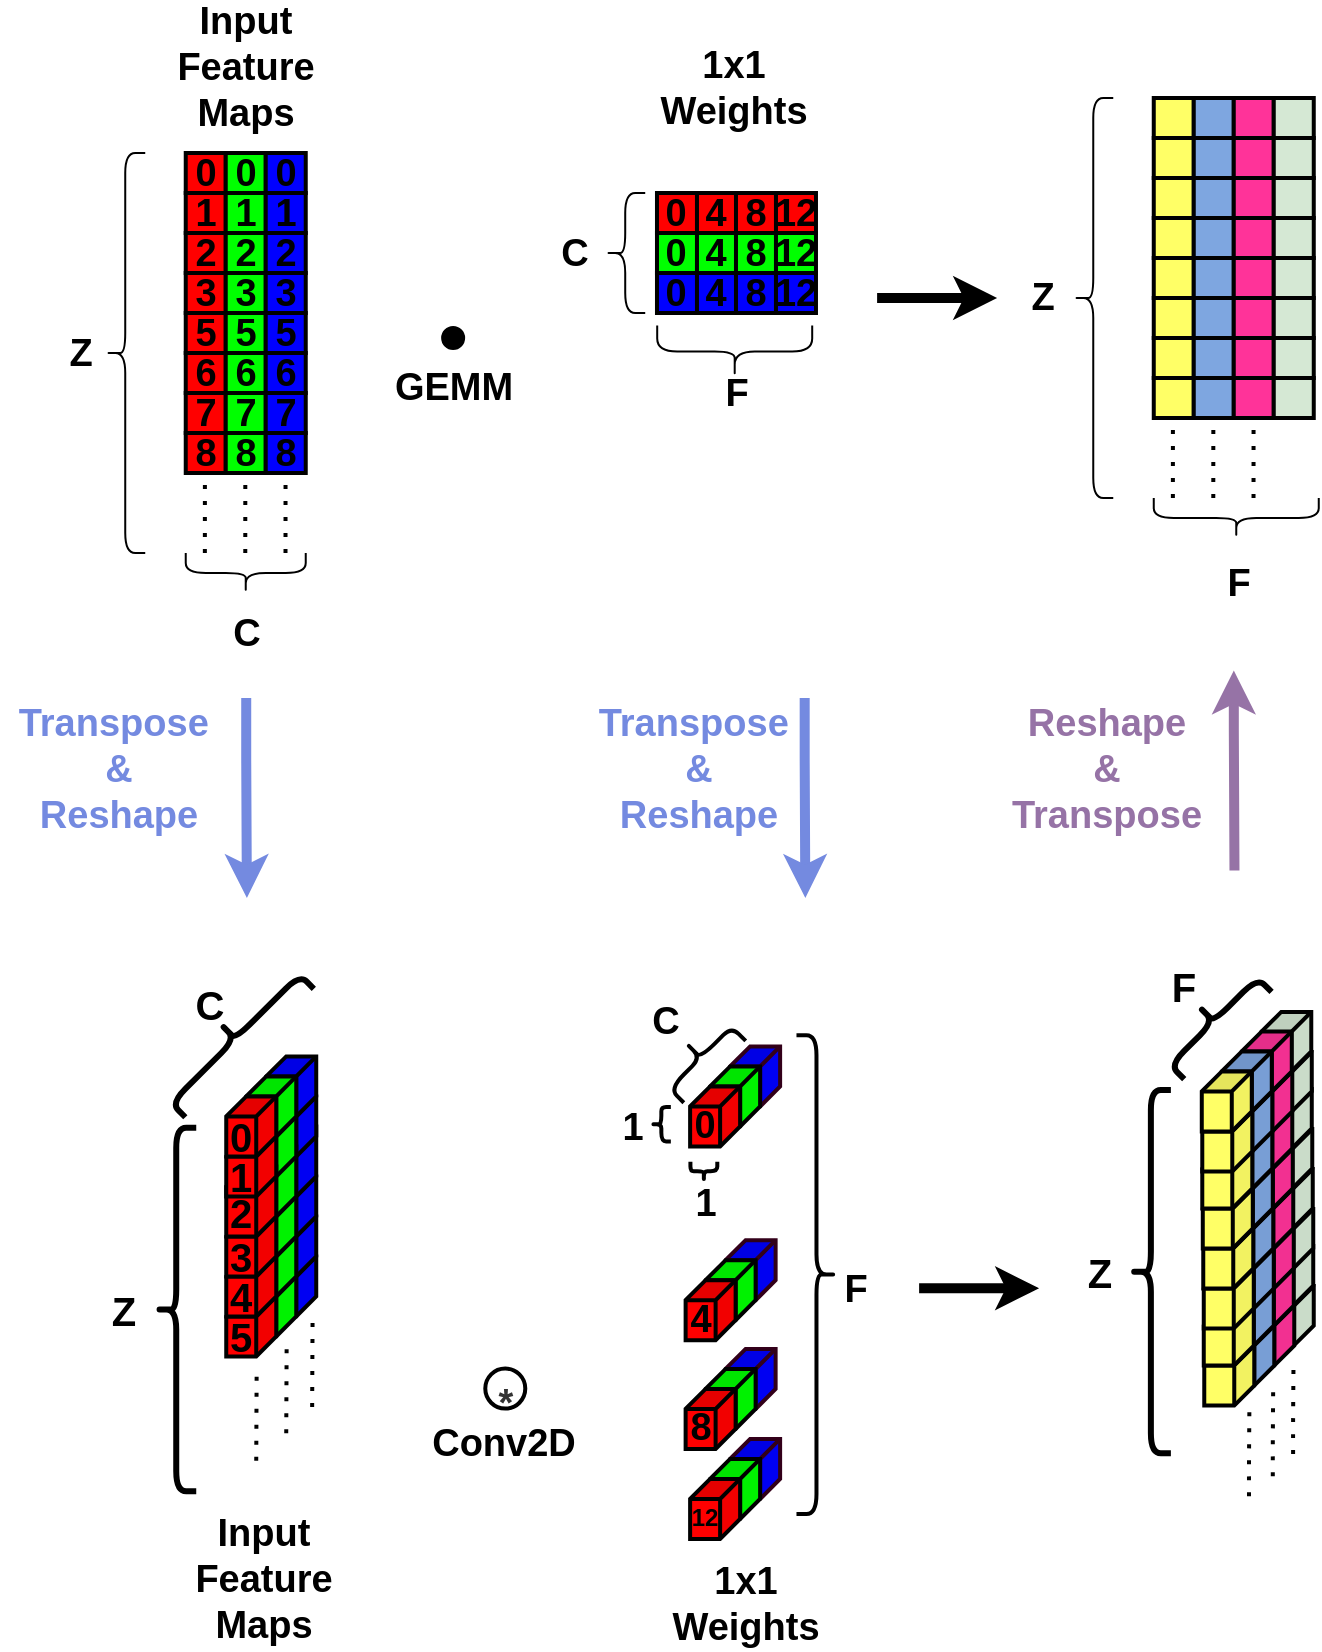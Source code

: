 <mxfile>
    <diagram id="VPepOx6_V2QdFUAZlpiM" name="Page-1">
        <mxGraphModel dx="-630" dy="296" grid="1" gridSize="10" guides="1" tooltips="1" connect="1" arrows="1" fold="1" page="1" pageScale="1" pageWidth="1100" pageHeight="850" math="0" shadow="0">
            <root>
                <mxCell id="0"/>
                <mxCell id="1" parent="0"/>
                <mxCell id="4MRAGSxwXnK8n_5N7Id2-97" value="0" style="rounded=0;whiteSpace=wrap;html=1;fontSize=19;fontColor=#000000;strokeColor=#000000;strokeWidth=2;fillColor=#FF0000;gradientColor=none;fontStyle=1" parent="1" vertex="1">
                    <mxGeometry x="1382.87" y="89.5" width="20" height="20" as="geometry"/>
                </mxCell>
                <mxCell id="4MRAGSxwXnK8n_5N7Id2-107" value="1" style="rounded=0;whiteSpace=wrap;html=1;fontSize=19;fontColor=#000000;strokeColor=#000000;strokeWidth=2;fillColor=#FF0000;gradientColor=none;fontStyle=1" parent="1" vertex="1">
                    <mxGeometry x="1382.87" y="109.5" width="20" height="20" as="geometry"/>
                </mxCell>
                <mxCell id="4MRAGSxwXnK8n_5N7Id2-109" value="2" style="rounded=0;whiteSpace=wrap;html=1;fontSize=19;fontColor=#000000;strokeColor=#000000;strokeWidth=2;fillColor=#FF0000;gradientColor=none;fontStyle=1" parent="1" vertex="1">
                    <mxGeometry x="1382.87" y="129.5" width="20" height="20" as="geometry"/>
                </mxCell>
                <mxCell id="4MRAGSxwXnK8n_5N7Id2-110" value="3" style="rounded=0;whiteSpace=wrap;html=1;fontSize=19;fontColor=#000000;strokeColor=#000000;strokeWidth=2;fillColor=#FF0000;gradientColor=none;fontStyle=1" parent="1" vertex="1">
                    <mxGeometry x="1382.87" y="149.5" width="20" height="20" as="geometry"/>
                </mxCell>
                <mxCell id="4MRAGSxwXnK8n_5N7Id2-113" value="0" style="rounded=0;whiteSpace=wrap;html=1;fontSize=19;fontColor=#000000;strokeColor=#000000;strokeWidth=2;fillColor=#00FF00;gradientColor=none;fontStyle=1" parent="1" vertex="1">
                    <mxGeometry x="1402.87" y="89.5" width="20" height="20" as="geometry"/>
                </mxCell>
                <mxCell id="4MRAGSxwXnK8n_5N7Id2-123" value="1" style="rounded=0;whiteSpace=wrap;html=1;fontSize=19;fontColor=#000000;strokeColor=#000000;strokeWidth=2;fillColor=#00FF00;gradientColor=none;fontStyle=1" parent="1" vertex="1">
                    <mxGeometry x="1402.87" y="109.5" width="20" height="20" as="geometry"/>
                </mxCell>
                <mxCell id="4MRAGSxwXnK8n_5N7Id2-125" value="2" style="rounded=0;whiteSpace=wrap;html=1;fontSize=19;fontColor=#000000;strokeColor=#000000;strokeWidth=2;fillColor=#00FF00;gradientColor=none;fontStyle=1" parent="1" vertex="1">
                    <mxGeometry x="1402.87" y="129.5" width="20" height="20" as="geometry"/>
                </mxCell>
                <mxCell id="4MRAGSxwXnK8n_5N7Id2-126" value="3" style="rounded=0;whiteSpace=wrap;html=1;fontSize=19;fontColor=#000000;strokeColor=#000000;strokeWidth=2;fillColor=#00FF00;gradientColor=none;fontStyle=1" parent="1" vertex="1">
                    <mxGeometry x="1402.87" y="149.5" width="20" height="20" as="geometry"/>
                </mxCell>
                <mxCell id="4MRAGSxwXnK8n_5N7Id2-129" value="0" style="rounded=0;whiteSpace=wrap;html=1;fontSize=19;fontColor=#000000;strokeColor=#000000;strokeWidth=2;fillColor=#0000FF;gradientColor=none;fontStyle=1" parent="1" vertex="1">
                    <mxGeometry x="1422.87" y="89.5" width="20" height="20" as="geometry"/>
                </mxCell>
                <mxCell id="4MRAGSxwXnK8n_5N7Id2-139" value="1" style="rounded=0;whiteSpace=wrap;html=1;fontSize=19;fontColor=#000000;strokeColor=#000000;strokeWidth=2;fillColor=#0000FF;gradientColor=none;fontStyle=1" parent="1" vertex="1">
                    <mxGeometry x="1422.87" y="109.5" width="20" height="20" as="geometry"/>
                </mxCell>
                <mxCell id="4MRAGSxwXnK8n_5N7Id2-141" value="2" style="rounded=0;whiteSpace=wrap;html=1;fontSize=19;fontColor=#000000;strokeColor=#000000;strokeWidth=2;fillColor=#0000FF;gradientColor=none;fontStyle=1" parent="1" vertex="1">
                    <mxGeometry x="1422.87" y="129.5" width="20" height="20" as="geometry"/>
                </mxCell>
                <mxCell id="4MRAGSxwXnK8n_5N7Id2-142" value="3" style="rounded=0;whiteSpace=wrap;html=1;fontSize=19;fontColor=#000000;strokeColor=#000000;strokeWidth=2;fillColor=#0000FF;gradientColor=none;fontStyle=1" parent="1" vertex="1">
                    <mxGeometry x="1422.87" y="149.5" width="20" height="20" as="geometry"/>
                </mxCell>
                <mxCell id="4MRAGSxwXnK8n_5N7Id2-145" value="5" style="rounded=0;whiteSpace=wrap;html=1;fontSize=19;fontColor=#000000;strokeColor=#000000;strokeWidth=2;fillColor=#FF0000;gradientColor=none;fontStyle=1" parent="1" vertex="1">
                    <mxGeometry x="1382.87" y="169.5" width="20" height="20" as="geometry"/>
                </mxCell>
                <mxCell id="4MRAGSxwXnK8n_5N7Id2-150" value="6" style="rounded=0;whiteSpace=wrap;html=1;fontSize=19;fontColor=#000000;strokeColor=#000000;strokeWidth=2;fillColor=#FF0000;gradientColor=none;fontStyle=1" parent="1" vertex="1">
                    <mxGeometry x="1382.87" y="189.5" width="20" height="20" as="geometry"/>
                </mxCell>
                <mxCell id="4MRAGSxwXnK8n_5N7Id2-151" value="7" style="rounded=0;whiteSpace=wrap;html=1;fontSize=19;fontColor=#000000;strokeColor=#000000;strokeWidth=2;fillColor=#FF0000;gradientColor=none;fontStyle=1" parent="1" vertex="1">
                    <mxGeometry x="1382.87" y="209.5" width="20" height="20" as="geometry"/>
                </mxCell>
                <mxCell id="4MRAGSxwXnK8n_5N7Id2-152" value="8" style="rounded=0;whiteSpace=wrap;html=1;fontSize=19;fontColor=#000000;strokeColor=#000000;strokeWidth=2;fillColor=#FF0000;gradientColor=none;fontStyle=1" parent="1" vertex="1">
                    <mxGeometry x="1382.87" y="229.5" width="20" height="20" as="geometry"/>
                </mxCell>
                <mxCell id="4MRAGSxwXnK8n_5N7Id2-161" value="5" style="rounded=0;whiteSpace=wrap;html=1;fontSize=19;fontColor=#000000;strokeColor=#000000;strokeWidth=2;fillColor=#00FF00;gradientColor=none;fontStyle=1" parent="1" vertex="1">
                    <mxGeometry x="1402.87" y="169.5" width="20" height="20" as="geometry"/>
                </mxCell>
                <mxCell id="4MRAGSxwXnK8n_5N7Id2-166" value="6" style="rounded=0;whiteSpace=wrap;html=1;fontSize=19;fontColor=#000000;strokeColor=#000000;strokeWidth=2;fillColor=#00FF00;gradientColor=none;fontStyle=1" parent="1" vertex="1">
                    <mxGeometry x="1402.87" y="189.5" width="20" height="20" as="geometry"/>
                </mxCell>
                <mxCell id="4MRAGSxwXnK8n_5N7Id2-167" value="7" style="rounded=0;whiteSpace=wrap;html=1;fontSize=19;fontColor=#000000;strokeColor=#000000;strokeWidth=2;fillColor=#00FF00;gradientColor=none;fontStyle=1" parent="1" vertex="1">
                    <mxGeometry x="1402.87" y="209.5" width="20" height="20" as="geometry"/>
                </mxCell>
                <mxCell id="4MRAGSxwXnK8n_5N7Id2-168" value="8" style="rounded=0;whiteSpace=wrap;html=1;fontSize=19;fontColor=#000000;strokeColor=#000000;strokeWidth=2;fillColor=#00FF00;gradientColor=none;fontStyle=1" parent="1" vertex="1">
                    <mxGeometry x="1402.87" y="229.5" width="20" height="20" as="geometry"/>
                </mxCell>
                <mxCell id="4MRAGSxwXnK8n_5N7Id2-177" value="5" style="rounded=0;whiteSpace=wrap;html=1;fontSize=19;fontColor=#000000;strokeColor=#000000;strokeWidth=2;fillColor=#0000FF;gradientColor=none;fontStyle=1" parent="1" vertex="1">
                    <mxGeometry x="1422.87" y="169.5" width="20" height="20" as="geometry"/>
                </mxCell>
                <mxCell id="4MRAGSxwXnK8n_5N7Id2-182" value="6" style="rounded=0;whiteSpace=wrap;html=1;fontSize=19;fontColor=#000000;strokeColor=#000000;strokeWidth=2;fillColor=#0000FF;gradientColor=none;fontStyle=1" parent="1" vertex="1">
                    <mxGeometry x="1422.87" y="189.5" width="20" height="20" as="geometry"/>
                </mxCell>
                <mxCell id="4MRAGSxwXnK8n_5N7Id2-183" value="7" style="rounded=0;whiteSpace=wrap;html=1;fontSize=19;fontColor=#000000;strokeColor=#000000;strokeWidth=2;fillColor=#0000FF;gradientColor=none;fontStyle=1" parent="1" vertex="1">
                    <mxGeometry x="1422.87" y="209.5" width="20" height="20" as="geometry"/>
                </mxCell>
                <mxCell id="4MRAGSxwXnK8n_5N7Id2-184" value="8" style="rounded=0;whiteSpace=wrap;html=1;fontSize=19;fontColor=#000000;strokeColor=#000000;strokeWidth=2;fillColor=#0000FF;gradientColor=none;fontStyle=1" parent="1" vertex="1">
                    <mxGeometry x="1422.87" y="229.5" width="20" height="20" as="geometry"/>
                </mxCell>
                <mxCell id="4MRAGSxwXnK8n_5N7Id2-193" value="0" style="rounded=0;whiteSpace=wrap;html=1;fontSize=19;fontColor=#000000;strokeColor=#000000;strokeWidth=2;fillColor=#FF0000;gradientColor=none;fontStyle=1;rotation=90;horizontal=0;" parent="1" vertex="1">
                    <mxGeometry x="1618.49" y="109.5" width="20" height="20" as="geometry"/>
                </mxCell>
                <mxCell id="4MRAGSxwXnK8n_5N7Id2-197" value="0" style="rounded=0;whiteSpace=wrap;html=1;fontSize=19;fontColor=#000000;strokeColor=#000000;strokeWidth=2;fillColor=#00FF00;gradientColor=none;fontStyle=1;rotation=90;horizontal=0;" parent="1" vertex="1">
                    <mxGeometry x="1618.49" y="129.5" width="20" height="20" as="geometry"/>
                </mxCell>
                <mxCell id="4MRAGSxwXnK8n_5N7Id2-201" value="0" style="rounded=0;whiteSpace=wrap;html=1;fontSize=19;fontColor=#000000;strokeColor=#000000;strokeWidth=2;fillColor=#0000FF;gradientColor=none;fontStyle=1;rotation=90;horizontal=0;" parent="1" vertex="1">
                    <mxGeometry x="1618.49" y="149.5" width="20" height="20" as="geometry"/>
                </mxCell>
                <mxCell id="4MRAGSxwXnK8n_5N7Id2-205" value="4" style="rounded=0;whiteSpace=wrap;html=1;fontSize=19;fontColor=#000000;strokeColor=#000000;strokeWidth=2;fillColor=#FF0000;gradientColor=none;fontStyle=1;rotation=90;horizontal=0;" parent="1" vertex="1">
                    <mxGeometry x="1638.49" y="109.5" width="20" height="20" as="geometry"/>
                </mxCell>
                <mxCell id="4MRAGSxwXnK8n_5N7Id2-209" value="C" style="text;html=1;strokeColor=none;fillColor=none;align=center;verticalAlign=middle;whiteSpace=wrap;rounded=0;fontStyle=1;fontSize=19;" parent="1" vertex="1">
                    <mxGeometry x="1372.62" y="314.5" width="80.5" height="30" as="geometry"/>
                </mxCell>
                <mxCell id="4MRAGSxwXnK8n_5N7Id2-210" value="" style="ellipse;whiteSpace=wrap;html=1;aspect=fixed;strokeColor=#000000;verticalAlign=middle;fontColor=#333333;strokeWidth=2;fontStyle=1;fontSize=19;fillColor=#000000;" parent="1" vertex="1">
                    <mxGeometry x="1511.57" y="177" width="10" height="10" as="geometry"/>
                </mxCell>
                <mxCell id="4MRAGSxwXnK8n_5N7Id2-211" value="GEMM" style="text;html=1;strokeColor=none;fillColor=none;align=center;verticalAlign=middle;whiteSpace=wrap;rounded=0;fontStyle=1;strokeWidth=2;fontSize=19;" parent="1" vertex="1">
                    <mxGeometry x="1486.57" y="192" width="60" height="30" as="geometry"/>
                </mxCell>
                <mxCell id="4MRAGSxwXnK8n_5N7Id2-212" value="" style="endArrow=none;dashed=1;html=1;dashPattern=1 3;strokeWidth=2;rounded=1;fontSize=19;" parent="1" edge="1">
                    <mxGeometry width="50" height="50" relative="1" as="geometry">
                        <mxPoint x="1392.43" y="289.5" as="sourcePoint"/>
                        <mxPoint x="1392.45" y="249.5" as="targetPoint"/>
                    </mxGeometry>
                </mxCell>
                <mxCell id="4MRAGSxwXnK8n_5N7Id2-213" value="4" style="rounded=0;whiteSpace=wrap;html=1;fontSize=19;fontColor=#000000;strokeColor=#000000;strokeWidth=2;fillColor=#00FF00;gradientColor=none;fontStyle=1;rotation=90;horizontal=0;" parent="1" vertex="1">
                    <mxGeometry x="1638.49" y="129.5" width="20" height="20" as="geometry"/>
                </mxCell>
                <mxCell id="4MRAGSxwXnK8n_5N7Id2-217" value="4" style="rounded=0;whiteSpace=wrap;html=1;fontSize=19;fontColor=#000000;strokeColor=#000000;strokeWidth=2;fillColor=#0000FF;gradientColor=none;fontStyle=1;rotation=90;horizontal=0;" parent="1" vertex="1">
                    <mxGeometry x="1638.49" y="149.5" width="20" height="20" as="geometry"/>
                </mxCell>
                <mxCell id="4MRAGSxwXnK8n_5N7Id2-221" value="8" style="rounded=0;whiteSpace=wrap;html=1;fontSize=19;fontColor=#000000;strokeColor=#000000;strokeWidth=2;fillColor=#FF0000;gradientColor=none;fontStyle=1;rotation=90;horizontal=0;" parent="1" vertex="1">
                    <mxGeometry x="1657.99" y="109.5" width="20" height="20" as="geometry"/>
                </mxCell>
                <mxCell id="4MRAGSxwXnK8n_5N7Id2-225" value="12" style="rounded=0;whiteSpace=wrap;html=1;fontSize=19;fontColor=#000000;strokeColor=#000000;strokeWidth=2;fillColor=#FF0000;gradientColor=none;fontStyle=1;rotation=90;horizontal=0;" parent="1" vertex="1">
                    <mxGeometry x="1677.99" y="109.5" width="20" height="20" as="geometry"/>
                </mxCell>
                <mxCell id="4MRAGSxwXnK8n_5N7Id2-229" value="8" style="rounded=0;whiteSpace=wrap;html=1;fontSize=19;fontColor=#000000;strokeColor=#000000;strokeWidth=2;fillColor=#00FF00;gradientColor=none;fontStyle=1;rotation=90;horizontal=0;" parent="1" vertex="1">
                    <mxGeometry x="1657.99" y="129.5" width="20" height="20" as="geometry"/>
                </mxCell>
                <mxCell id="4MRAGSxwXnK8n_5N7Id2-234" value="12" style="rounded=0;whiteSpace=wrap;html=1;fontSize=19;fontColor=#000000;strokeColor=#000000;strokeWidth=2;fillColor=#00FF00;gradientColor=none;fontStyle=1;rotation=90;horizontal=0;" parent="1" vertex="1">
                    <mxGeometry x="1677.99" y="129.5" width="20" height="20" as="geometry"/>
                </mxCell>
                <mxCell id="4MRAGSxwXnK8n_5N7Id2-238" value="8" style="rounded=0;whiteSpace=wrap;html=1;fontSize=19;fontColor=#000000;strokeColor=#000000;strokeWidth=2;fillColor=#0000FF;gradientColor=none;fontStyle=1;rotation=90;horizontal=0;" parent="1" vertex="1">
                    <mxGeometry x="1657.99" y="149.5" width="20" height="20" as="geometry"/>
                </mxCell>
                <mxCell id="4MRAGSxwXnK8n_5N7Id2-242" value="12" style="rounded=0;whiteSpace=wrap;html=1;fontSize=19;fontColor=#000000;strokeColor=#000000;strokeWidth=2;fillColor=#0000FF;gradientColor=none;fontStyle=1;rotation=90;horizontal=0;" parent="1" vertex="1">
                    <mxGeometry x="1677.99" y="149.5" width="20" height="20" as="geometry"/>
                </mxCell>
                <mxCell id="4MRAGSxwXnK8n_5N7Id2-246" value="" style="shape=curlyBracket;whiteSpace=wrap;html=1;rounded=1;flipH=1;fillColor=none;rotation=90;fontSize=19;" parent="1" vertex="1">
                    <mxGeometry x="1402.87" y="269.5" width="20" height="60" as="geometry"/>
                </mxCell>
                <mxCell id="4MRAGSxwXnK8n_5N7Id2-247" value="" style="shape=curlyBracket;whiteSpace=wrap;html=1;rounded=1;flipH=1;fillColor=none;rotation=-180;fontSize=19;" parent="1" vertex="1">
                    <mxGeometry x="1342.62" y="89.5" width="20" height="200" as="geometry"/>
                </mxCell>
                <mxCell id="4MRAGSxwXnK8n_5N7Id2-248" value="Z" style="text;html=1;strokeColor=none;fillColor=none;align=center;verticalAlign=middle;whiteSpace=wrap;rounded=0;fontStyle=1;fontSize=19;" parent="1" vertex="1">
                    <mxGeometry x="1290.0" y="174.5" width="80.5" height="30" as="geometry"/>
                </mxCell>
                <mxCell id="4MRAGSxwXnK8n_5N7Id2-288" value="F" style="text;html=1;strokeColor=none;fillColor=none;align=center;verticalAlign=middle;whiteSpace=wrap;rounded=0;fontStyle=1;fontSize=19;" parent="1" vertex="1">
                    <mxGeometry x="1618.49" y="194.5" width="80.5" height="30" as="geometry"/>
                </mxCell>
                <mxCell id="4MRAGSxwXnK8n_5N7Id2-289" value="" style="shape=curlyBracket;whiteSpace=wrap;html=1;rounded=1;flipH=1;fillColor=none;rotation=90;fontSize=19;" parent="1" vertex="1">
                    <mxGeometry x="1644.31" y="150.05" width="26.08" height="77.5" as="geometry"/>
                </mxCell>
                <mxCell id="4MRAGSxwXnK8n_5N7Id2-302" value="" style="endArrow=classic;html=1;rounded=0;startArrow=none;startFill=0;strokeWidth=5;fontSize=19;strokeColor=#748AE0;" parent="1" edge="1">
                    <mxGeometry width="50" height="50" relative="1" as="geometry">
                        <mxPoint x="1413.11" y="362" as="sourcePoint"/>
                        <mxPoint x="1413.44" y="462" as="targetPoint"/>
                        <Array as="points">
                            <mxPoint x="1413.11" y="392"/>
                        </Array>
                    </mxGeometry>
                </mxCell>
                <mxCell id="2" value="" style="endArrow=classic;html=1;rounded=0;startArrow=none;startFill=0;strokeWidth=5;fontSize=19;" parent="1" edge="1">
                    <mxGeometry width="50" height="50" relative="1" as="geometry">
                        <mxPoint x="1728.55" y="162" as="sourcePoint"/>
                        <mxPoint x="1788.55" y="162" as="targetPoint"/>
                    </mxGeometry>
                </mxCell>
                <mxCell id="60" value="*" style="ellipse;whiteSpace=wrap;html=1;aspect=fixed;strokeColor=#000000;fillColor=#FFFFFF;verticalAlign=top;fontColor=#333333;strokeWidth=2;fontStyle=1;fontSize=19;" parent="1" vertex="1">
                    <mxGeometry x="1532.64" y="697.3" width="20" height="20" as="geometry"/>
                </mxCell>
                <mxCell id="71" value="Conv2D" style="text;html=1;strokeColor=none;fillColor=none;align=center;verticalAlign=middle;whiteSpace=wrap;rounded=0;fontStyle=1;fontSize=19;" parent="1" vertex="1">
                    <mxGeometry x="1511.57" y="719.81" width="60" height="30" as="geometry"/>
                </mxCell>
                <mxCell id="77" value="" style="shape=cube;whiteSpace=wrap;html=1;boundedLbl=1;backgroundOutline=1;darkOpacity=0.05;darkOpacity2=0.1;size=10;rotation=90;strokeWidth=2;fillColor=#0000FF;strokeColor=#33001A;fontSize=19;" parent="1" vertex="1">
                    <mxGeometry x="1652.56" y="538.72" width="30" height="25" as="geometry"/>
                </mxCell>
                <mxCell id="79" value="" style="shape=cube;whiteSpace=wrap;html=1;boundedLbl=1;backgroundOutline=1;darkOpacity=0.05;darkOpacity2=0.1;size=10;rotation=90;strokeWidth=2;fillColor=#00FF00;fontSize=19;" parent="1" vertex="1">
                    <mxGeometry x="1642.56" y="548.72" width="30" height="25" as="geometry"/>
                </mxCell>
                <mxCell id="84" value="0" style="shape=cube;whiteSpace=wrap;html=1;boundedLbl=1;backgroundOutline=1;darkOpacity=0.05;darkOpacity2=0.1;size=10;rotation=90;strokeWidth=2;fillColor=#FF0000;fontStyle=1;horizontal=0;fontSize=19;" parent="1" vertex="1">
                    <mxGeometry x="1632.56" y="558.72" width="30" height="25" as="geometry"/>
                </mxCell>
                <mxCell id="97" value="" style="shape=curlyBracket;whiteSpace=wrap;html=1;rounded=1;flipH=1;strokeColor=#000000;strokeWidth=2;fillColor=#FFFFFF;fontSize=19;" parent="1" vertex="1">
                    <mxGeometry x="1688.24" y="530.59" width="20" height="239.41" as="geometry"/>
                </mxCell>
                <mxCell id="108" value="Input Feature Maps" style="text;html=1;strokeColor=none;fillColor=none;align=center;verticalAlign=middle;whiteSpace=wrap;rounded=0;fontStyle=1;fontSize=19;" parent="1" vertex="1">
                    <mxGeometry x="1392.28" y="788.39" width="60" height="30" as="geometry"/>
                </mxCell>
                <mxCell id="113" value="" style="shape=curlyBracket;whiteSpace=wrap;html=1;rounded=1;flipH=1;strokeColor=#000000;strokeWidth=2;fillColor=#FFFFFF;rotation=-135;fontSize=19;" parent="1" vertex="1">
                    <mxGeometry x="1630.31" y="519.97" width="20" height="43.75" as="geometry"/>
                </mxCell>
                <mxCell id="114" value="" style="shape=curlyBracket;whiteSpace=wrap;html=1;rounded=1;flipH=1;strokeColor=#000000;strokeWidth=2;fillColor=#FFFFFF;rotation=-180;fontSize=19;" parent="1" vertex="1">
                    <mxGeometry x="1615.92" y="566.53" width="9.5" height="17.19" as="geometry"/>
                </mxCell>
                <mxCell id="115" value="" style="shape=curlyBracket;whiteSpace=wrap;html=1;rounded=1;flipH=1;strokeColor=#000000;strokeWidth=2;fillColor=#FFFFFF;rotation=90;fontSize=19;" parent="1" vertex="1">
                    <mxGeometry x="1637.18" y="591.85" width="9.5" height="13.44" as="geometry"/>
                </mxCell>
                <mxCell id="116" value="1" style="text;html=1;strokeColor=none;fillColor=none;align=center;verticalAlign=middle;whiteSpace=wrap;rounded=0;fontStyle=1;fontSize=19;" parent="1" vertex="1">
                    <mxGeometry x="1590.68" y="561.85" width="30.5" height="30" as="geometry"/>
                </mxCell>
                <mxCell id="117" value="1" style="text;html=1;strokeColor=none;fillColor=none;align=center;verticalAlign=middle;whiteSpace=wrap;rounded=0;fontStyle=1;fontSize=19;" parent="1" vertex="1">
                    <mxGeometry x="1612.56" y="606.87" width="60" height="15.62" as="geometry"/>
                </mxCell>
                <mxCell id="118" value="" style="shape=cube;whiteSpace=wrap;html=1;boundedLbl=1;backgroundOutline=1;darkOpacity=0.05;darkOpacity2=0.1;size=10;rotation=90;strokeWidth=2;fillColor=#0000FF;strokeColor=#33001A;fontSize=19;" parent="1" vertex="1">
                    <mxGeometry x="1650.31" y="635.59" width="30" height="25" as="geometry"/>
                </mxCell>
                <mxCell id="119" value="" style="shape=cube;whiteSpace=wrap;html=1;boundedLbl=1;backgroundOutline=1;darkOpacity=0.05;darkOpacity2=0.1;size=10;rotation=90;strokeWidth=2;fillColor=#00FF00;fontSize=19;" parent="1" vertex="1">
                    <mxGeometry x="1640.31" y="645.59" width="30" height="25" as="geometry"/>
                </mxCell>
                <mxCell id="120" value="4" style="shape=cube;whiteSpace=wrap;html=1;boundedLbl=1;backgroundOutline=1;darkOpacity=0.05;darkOpacity2=0.1;size=10;rotation=90;strokeWidth=2;fillColor=#FF0000;fontStyle=1;horizontal=0;fontSize=19;" parent="1" vertex="1">
                    <mxGeometry x="1630.31" y="655.59" width="30" height="25" as="geometry"/>
                </mxCell>
                <mxCell id="121" value="" style="shape=cube;whiteSpace=wrap;html=1;boundedLbl=1;backgroundOutline=1;darkOpacity=0.05;darkOpacity2=0.1;size=10;rotation=90;strokeWidth=2;fillColor=#0000FF;strokeColor=#33001A;fontSize=19;" parent="1" vertex="1">
                    <mxGeometry x="1650.31" y="689.97" width="30" height="25" as="geometry"/>
                </mxCell>
                <mxCell id="122" value="" style="shape=cube;whiteSpace=wrap;html=1;boundedLbl=1;backgroundOutline=1;darkOpacity=0.05;darkOpacity2=0.1;size=10;rotation=90;strokeWidth=2;fillColor=#00FF00;fontSize=19;" parent="1" vertex="1">
                    <mxGeometry x="1640.31" y="699.97" width="30" height="25" as="geometry"/>
                </mxCell>
                <mxCell id="123" value="8" style="shape=cube;whiteSpace=wrap;html=1;boundedLbl=1;backgroundOutline=1;darkOpacity=0.05;darkOpacity2=0.1;size=10;rotation=90;strokeWidth=2;fillColor=#FF0000;fontStyle=1;horizontal=0;fontSize=19;" parent="1" vertex="1">
                    <mxGeometry x="1630.31" y="709.97" width="30" height="25" as="geometry"/>
                </mxCell>
                <mxCell id="127" value="C" style="text;html=1;strokeColor=none;fillColor=none;align=center;verticalAlign=middle;whiteSpace=wrap;rounded=0;fontStyle=1;fontSize=19;" parent="1" vertex="1">
                    <mxGeometry x="1592.56" y="508.72" width="60" height="30" as="geometry"/>
                </mxCell>
                <mxCell id="128" value="1x1 Weights" style="text;html=1;strokeColor=none;fillColor=none;align=center;verticalAlign=middle;whiteSpace=wrap;rounded=0;fontStyle=1;fontSize=19;" parent="1" vertex="1">
                    <mxGeometry x="1632.56" y="800.0" width="60" height="30" as="geometry"/>
                </mxCell>
                <mxCell id="129" value="F" style="text;html=1;strokeColor=none;fillColor=none;align=center;verticalAlign=middle;whiteSpace=wrap;rounded=0;fontStyle=1;fontSize=19;" parent="1" vertex="1">
                    <mxGeometry x="1688.24" y="643.09" width="60" height="30" as="geometry"/>
                </mxCell>
                <mxCell id="131" value="" style="endArrow=none;dashed=1;html=1;dashPattern=1 3;strokeWidth=2;rounded=1;fontSize=19;" parent="1" edge="1">
                    <mxGeometry width="50" height="50" relative="1" as="geometry">
                        <mxPoint x="1412.64" y="289.5" as="sourcePoint"/>
                        <mxPoint x="1412.66" y="249.5" as="targetPoint"/>
                    </mxGeometry>
                </mxCell>
                <mxCell id="132" value="" style="endArrow=none;dashed=1;html=1;dashPattern=1 3;strokeWidth=2;rounded=1;fontSize=19;" parent="1" edge="1">
                    <mxGeometry width="50" height="50" relative="1" as="geometry">
                        <mxPoint x="1432.75" y="289.5" as="sourcePoint"/>
                        <mxPoint x="1432.77" y="249.5" as="targetPoint"/>
                    </mxGeometry>
                </mxCell>
                <mxCell id="133" value="" style="endArrow=classic;html=1;rounded=0;startArrow=none;startFill=0;strokeWidth=5;fontSize=19;strokeColor=#748AE0;" parent="1" edge="1">
                    <mxGeometry width="50" height="50" relative="1" as="geometry">
                        <mxPoint x="1692.34" y="362" as="sourcePoint"/>
                        <mxPoint x="1692.67" y="462" as="targetPoint"/>
                        <Array as="points">
                            <mxPoint x="1692.34" y="392"/>
                        </Array>
                    </mxGeometry>
                </mxCell>
                <mxCell id="135" value="C" style="text;html=1;strokeColor=none;fillColor=none;align=center;verticalAlign=middle;whiteSpace=wrap;rounded=0;fontStyle=1;fontSize=19;" parent="1" vertex="1">
                    <mxGeometry x="1536.67" y="124.5" width="80.5" height="30" as="geometry"/>
                </mxCell>
                <mxCell id="141" value="" style="shape=curlyBracket;whiteSpace=wrap;html=1;rounded=1;flipH=1;fillColor=none;rotation=-180;fontSize=19;" parent="1" vertex="1">
                    <mxGeometry x="1592.61" y="109.5" width="20" height="60" as="geometry"/>
                </mxCell>
                <mxCell id="227" value="0" style="rounded=0;whiteSpace=wrap;html=1;fontSize=19;strokeColor=#000000;strokeWidth=2;gradientColor=none;fontStyle=1;noLabel=1;fontColor=none;fillColor=#FFFF66;" parent="1" vertex="1">
                    <mxGeometry x="1866.88" y="62" width="20" height="20" as="geometry"/>
                </mxCell>
                <mxCell id="228" value="1" style="rounded=0;whiteSpace=wrap;html=1;fontSize=19;strokeColor=#000000;strokeWidth=2;gradientColor=none;fontStyle=1;noLabel=1;fontColor=none;fillColor=#FFFF66;" parent="1" vertex="1">
                    <mxGeometry x="1866.88" y="82" width="20" height="20" as="geometry"/>
                </mxCell>
                <mxCell id="229" value="2" style="rounded=0;whiteSpace=wrap;html=1;fontSize=19;strokeColor=#000000;strokeWidth=2;gradientColor=none;fontStyle=1;noLabel=1;fontColor=none;fillColor=#FFFF66;" parent="1" vertex="1">
                    <mxGeometry x="1866.88" y="102" width="20" height="20" as="geometry"/>
                </mxCell>
                <mxCell id="230" value="3" style="rounded=0;whiteSpace=wrap;html=1;fontSize=19;strokeColor=#000000;strokeWidth=2;gradientColor=none;fontStyle=1;noLabel=1;fontColor=none;fillColor=#FFFF66;" parent="1" vertex="1">
                    <mxGeometry x="1866.88" y="122" width="20" height="20" as="geometry"/>
                </mxCell>
                <mxCell id="231" value="0" style="rounded=0;whiteSpace=wrap;html=1;fontSize=19;strokeColor=#000000;strokeWidth=2;gradientColor=none;fontStyle=1;noLabel=1;fontColor=none;fillColor=#7EA6E0;" parent="1" vertex="1">
                    <mxGeometry x="1886.88" y="62" width="20" height="20" as="geometry"/>
                </mxCell>
                <mxCell id="232" value="1" style="rounded=0;whiteSpace=wrap;html=1;fontSize=19;strokeColor=#000000;strokeWidth=2;gradientColor=none;fontStyle=1;noLabel=1;fontColor=none;fillColor=#7EA6E0;" parent="1" vertex="1">
                    <mxGeometry x="1886.88" y="82" width="20" height="20" as="geometry"/>
                </mxCell>
                <mxCell id="233" value="2" style="rounded=0;whiteSpace=wrap;html=1;fontSize=19;strokeColor=#000000;strokeWidth=2;gradientColor=none;fontStyle=1;noLabel=1;fontColor=none;fillColor=#7EA6E0;" parent="1" vertex="1">
                    <mxGeometry x="1886.88" y="102" width="20" height="20" as="geometry"/>
                </mxCell>
                <mxCell id="234" value="3" style="rounded=0;whiteSpace=wrap;html=1;fontSize=19;strokeColor=#000000;strokeWidth=2;gradientColor=none;fontStyle=1;noLabel=1;fontColor=none;fillColor=#7EA6E0;" parent="1" vertex="1">
                    <mxGeometry x="1886.88" y="122" width="20" height="20" as="geometry"/>
                </mxCell>
                <mxCell id="235" value="0" style="rounded=0;whiteSpace=wrap;html=1;fontSize=19;strokeColor=#000000;strokeWidth=2;gradientColor=none;fontStyle=1;noLabel=1;fontColor=none;fillColor=#FF3399;" parent="1" vertex="1">
                    <mxGeometry x="1906.88" y="62" width="20" height="20" as="geometry"/>
                </mxCell>
                <mxCell id="236" value="1" style="rounded=0;whiteSpace=wrap;html=1;fontSize=19;strokeColor=#000000;strokeWidth=2;gradientColor=none;fontStyle=1;noLabel=1;fontColor=none;fillColor=#FF3399;" parent="1" vertex="1">
                    <mxGeometry x="1906.88" y="82" width="20" height="20" as="geometry"/>
                </mxCell>
                <mxCell id="237" value="2" style="rounded=0;whiteSpace=wrap;html=1;fontSize=19;strokeColor=#000000;strokeWidth=2;gradientColor=none;fontStyle=1;noLabel=1;fontColor=none;fillColor=#FF3399;" parent="1" vertex="1">
                    <mxGeometry x="1906.88" y="102" width="20" height="20" as="geometry"/>
                </mxCell>
                <mxCell id="238" value="3" style="rounded=0;whiteSpace=wrap;html=1;fontSize=19;strokeColor=#000000;strokeWidth=2;gradientColor=none;fontStyle=1;noLabel=1;fontColor=none;fillColor=#FF3399;" parent="1" vertex="1">
                    <mxGeometry x="1906.88" y="122" width="20" height="20" as="geometry"/>
                </mxCell>
                <mxCell id="239" value="5" style="rounded=0;whiteSpace=wrap;html=1;fontSize=19;strokeColor=#000000;strokeWidth=2;gradientColor=none;fontStyle=1;noLabel=1;fontColor=none;fillColor=#FFFF66;" parent="1" vertex="1">
                    <mxGeometry x="1866.88" y="142" width="20" height="20" as="geometry"/>
                </mxCell>
                <mxCell id="240" value="6" style="rounded=0;whiteSpace=wrap;html=1;fontSize=19;strokeColor=#000000;strokeWidth=2;gradientColor=none;fontStyle=1;noLabel=1;fontColor=none;fillColor=#FFFF66;" parent="1" vertex="1">
                    <mxGeometry x="1866.88" y="162" width="20" height="20" as="geometry"/>
                </mxCell>
                <mxCell id="241" value="7" style="rounded=0;whiteSpace=wrap;html=1;fontSize=19;strokeColor=#000000;strokeWidth=2;gradientColor=none;fontStyle=1;noLabel=1;fontColor=none;fillColor=#FFFF66;" parent="1" vertex="1">
                    <mxGeometry x="1866.88" y="182" width="20" height="20" as="geometry"/>
                </mxCell>
                <mxCell id="242" value="8" style="rounded=0;whiteSpace=wrap;html=1;fontSize=19;strokeColor=#000000;strokeWidth=2;gradientColor=none;fontStyle=1;noLabel=1;fontColor=none;fillColor=#FFFF66;" parent="1" vertex="1">
                    <mxGeometry x="1866.88" y="202" width="20" height="20" as="geometry"/>
                </mxCell>
                <mxCell id="243" value="5" style="rounded=0;whiteSpace=wrap;html=1;fontSize=19;strokeColor=#000000;strokeWidth=2;gradientColor=none;fontStyle=1;noLabel=1;fontColor=none;fillColor=#7EA6E0;" parent="1" vertex="1">
                    <mxGeometry x="1886.88" y="142" width="20" height="20" as="geometry"/>
                </mxCell>
                <mxCell id="244" value="6" style="rounded=0;whiteSpace=wrap;html=1;fontSize=19;strokeColor=#000000;strokeWidth=2;gradientColor=none;fontStyle=1;noLabel=1;fontColor=none;fillColor=#7EA6E0;" parent="1" vertex="1">
                    <mxGeometry x="1886.88" y="162" width="20" height="20" as="geometry"/>
                </mxCell>
                <mxCell id="245" value="7" style="rounded=0;whiteSpace=wrap;html=1;fontSize=19;strokeColor=#000000;strokeWidth=2;gradientColor=none;fontStyle=1;noLabel=1;fontColor=none;fillColor=#7EA6E0;" parent="1" vertex="1">
                    <mxGeometry x="1886.88" y="182" width="20" height="20" as="geometry"/>
                </mxCell>
                <mxCell id="246" value="8" style="rounded=0;whiteSpace=wrap;html=1;fontSize=19;strokeColor=#000000;strokeWidth=2;gradientColor=none;fontStyle=1;noLabel=1;fontColor=none;fillColor=#7EA6E0;" parent="1" vertex="1">
                    <mxGeometry x="1886.88" y="202" width="20" height="20" as="geometry"/>
                </mxCell>
                <mxCell id="247" value="5" style="rounded=0;whiteSpace=wrap;html=1;fontSize=19;strokeColor=#000000;strokeWidth=2;gradientColor=none;fontStyle=1;noLabel=1;fontColor=none;fillColor=#FF3399;" parent="1" vertex="1">
                    <mxGeometry x="1906.88" y="142" width="20" height="20" as="geometry"/>
                </mxCell>
                <mxCell id="248" value="6" style="rounded=0;whiteSpace=wrap;html=1;fontSize=19;strokeColor=#000000;strokeWidth=2;gradientColor=none;fontStyle=1;noLabel=1;fontColor=none;fillColor=#FF3399;" parent="1" vertex="1">
                    <mxGeometry x="1906.88" y="162" width="20" height="20" as="geometry"/>
                </mxCell>
                <mxCell id="249" value="7" style="rounded=0;whiteSpace=wrap;html=1;fontSize=19;strokeColor=#000000;strokeWidth=2;gradientColor=none;fontStyle=1;noLabel=1;fontColor=none;fillColor=#FF3399;" parent="1" vertex="1">
                    <mxGeometry x="1906.88" y="182" width="20" height="20" as="geometry"/>
                </mxCell>
                <mxCell id="250" value="8" style="rounded=0;whiteSpace=wrap;html=1;fontSize=19;strokeColor=#000000;strokeWidth=2;gradientColor=none;fontStyle=1;noLabel=1;fontColor=none;fillColor=#FF3399;" parent="1" vertex="1">
                    <mxGeometry x="1906.88" y="202" width="20" height="20" as="geometry"/>
                </mxCell>
                <mxCell id="251" value="F" style="text;html=1;strokeColor=none;fillColor=none;align=center;verticalAlign=middle;whiteSpace=wrap;rounded=0;fontStyle=1;fontSize=19;" parent="1" vertex="1">
                    <mxGeometry x="1868.75" y="289.5" width="80.5" height="30" as="geometry"/>
                </mxCell>
                <mxCell id="252" value="" style="endArrow=none;dashed=1;html=1;dashPattern=1 3;strokeWidth=2;rounded=1;fontSize=19;" parent="1" edge="1">
                    <mxGeometry width="50" height="50" relative="1" as="geometry">
                        <mxPoint x="1876.44" y="262" as="sourcePoint"/>
                        <mxPoint x="1876.46" y="222" as="targetPoint"/>
                    </mxGeometry>
                </mxCell>
                <mxCell id="253" value="" style="shape=curlyBracket;whiteSpace=wrap;html=1;rounded=1;flipH=1;fillColor=none;rotation=90;fontSize=19;" parent="1" vertex="1">
                    <mxGeometry x="1898.13" y="230.75" width="20" height="82.5" as="geometry"/>
                </mxCell>
                <mxCell id="254" value="" style="shape=curlyBracket;whiteSpace=wrap;html=1;rounded=1;flipH=1;fillColor=none;rotation=-180;fontSize=19;" parent="1" vertex="1">
                    <mxGeometry x="1826.63" y="62" width="20" height="200" as="geometry"/>
                </mxCell>
                <mxCell id="255" value="Z" style="text;html=1;strokeColor=none;fillColor=none;align=center;verticalAlign=middle;whiteSpace=wrap;rounded=0;fontStyle=1;fontSize=19;" parent="1" vertex="1">
                    <mxGeometry x="1770.88" y="147" width="80.5" height="30" as="geometry"/>
                </mxCell>
                <mxCell id="256" value="" style="endArrow=none;dashed=1;html=1;dashPattern=1 3;strokeWidth=2;rounded=1;fontSize=19;" parent="1" edge="1">
                    <mxGeometry width="50" height="50" relative="1" as="geometry">
                        <mxPoint x="1896.65" y="262" as="sourcePoint"/>
                        <mxPoint x="1896.67" y="222" as="targetPoint"/>
                    </mxGeometry>
                </mxCell>
                <mxCell id="257" value="" style="endArrow=none;dashed=1;html=1;dashPattern=1 3;strokeWidth=2;rounded=1;fontSize=19;" parent="1" edge="1">
                    <mxGeometry width="50" height="50" relative="1" as="geometry">
                        <mxPoint x="1916.76" y="262" as="sourcePoint"/>
                        <mxPoint x="1916.78" y="222" as="targetPoint"/>
                    </mxGeometry>
                </mxCell>
                <mxCell id="258" value="0" style="rounded=0;whiteSpace=wrap;html=1;fontSize=19;strokeColor=#000000;strokeWidth=2;gradientColor=none;fontStyle=1;noLabel=1;fontColor=none;fillColor=#D5E8D4;" parent="1" vertex="1">
                    <mxGeometry x="1926.88" y="62" width="20" height="20" as="geometry"/>
                </mxCell>
                <mxCell id="259" value="1" style="rounded=0;whiteSpace=wrap;html=1;fontSize=19;strokeColor=#000000;strokeWidth=2;gradientColor=none;fontStyle=1;noLabel=1;fontColor=none;fillColor=#D5E8D4;" parent="1" vertex="1">
                    <mxGeometry x="1926.88" y="82" width="20" height="20" as="geometry"/>
                </mxCell>
                <mxCell id="260" value="2" style="rounded=0;whiteSpace=wrap;html=1;fontSize=19;strokeColor=#000000;strokeWidth=2;gradientColor=none;fontStyle=1;noLabel=1;fontColor=none;fillColor=#D5E8D4;" parent="1" vertex="1">
                    <mxGeometry x="1926.88" y="102" width="20" height="20" as="geometry"/>
                </mxCell>
                <mxCell id="261" value="3" style="rounded=0;whiteSpace=wrap;html=1;fontSize=19;strokeColor=#000000;strokeWidth=2;gradientColor=none;fontStyle=1;noLabel=1;fontColor=none;fillColor=#D5E8D4;" parent="1" vertex="1">
                    <mxGeometry x="1926.88" y="122" width="20" height="20" as="geometry"/>
                </mxCell>
                <mxCell id="262" value="5" style="rounded=0;whiteSpace=wrap;html=1;fontSize=19;strokeColor=#000000;strokeWidth=2;gradientColor=none;fontStyle=1;noLabel=1;fontColor=none;fillColor=#D5E8D4;" parent="1" vertex="1">
                    <mxGeometry x="1926.88" y="142" width="20" height="20" as="geometry"/>
                </mxCell>
                <mxCell id="263" value="6" style="rounded=0;whiteSpace=wrap;html=1;fontSize=19;strokeColor=#000000;strokeWidth=2;gradientColor=none;fontStyle=1;noLabel=1;fontColor=none;fillColor=#D5E8D4;" parent="1" vertex="1">
                    <mxGeometry x="1926.88" y="162" width="20" height="20" as="geometry"/>
                </mxCell>
                <mxCell id="264" value="7" style="rounded=0;whiteSpace=wrap;html=1;fontSize=19;strokeColor=#000000;strokeWidth=2;gradientColor=none;fontStyle=1;noLabel=1;fontColor=none;fillColor=#D5E8D4;" parent="1" vertex="1">
                    <mxGeometry x="1926.88" y="182" width="20" height="20" as="geometry"/>
                </mxCell>
                <mxCell id="265" value="8" style="rounded=0;whiteSpace=wrap;html=1;fontSize=19;strokeColor=#000000;strokeWidth=2;gradientColor=none;fontStyle=1;noLabel=1;fontColor=none;fillColor=#D5E8D4;" parent="1" vertex="1">
                    <mxGeometry x="1926.88" y="202" width="20" height="20" as="geometry"/>
                </mxCell>
                <mxCell id="269" value="Transpose&amp;nbsp;&lt;br&gt;&amp;amp;&lt;br&gt;Reshape" style="text;strokeColor=none;fillColor=none;html=1;fontSize=19;fontStyle=1;verticalAlign=middle;align=center;fontColor=#748AE0;" parent="1" vertex="1">
                    <mxGeometry x="1588.97" y="378.25" width="100" height="40" as="geometry"/>
                </mxCell>
                <mxCell id="275" value="Input Feature Maps" style="text;html=1;strokeColor=none;fillColor=none;align=center;verticalAlign=middle;whiteSpace=wrap;rounded=0;fontStyle=1;fontSize=19;" parent="1" vertex="1">
                    <mxGeometry x="1383.12" y="32" width="60" height="30" as="geometry"/>
                </mxCell>
                <mxCell id="276" value="1x1 Weights" style="text;html=1;strokeColor=none;fillColor=none;align=center;verticalAlign=middle;whiteSpace=wrap;rounded=0;fontStyle=1;fontSize=19;" parent="1" vertex="1">
                    <mxGeometry x="1627.35" y="42" width="60" height="30" as="geometry"/>
                </mxCell>
                <mxCell id="277" value="" style="endArrow=classic;html=1;rounded=0;startArrow=none;startFill=0;strokeWidth=5;fontSize=19;" parent="1" edge="1">
                    <mxGeometry width="50" height="50" relative="1" as="geometry">
                        <mxPoint x="1749.56" y="657.12" as="sourcePoint"/>
                        <mxPoint x="1809.56" y="657.12" as="targetPoint"/>
                    </mxGeometry>
                </mxCell>
                <mxCell id="278" value="Transpose&amp;nbsp;&lt;br&gt;&amp;amp;&lt;br&gt;Reshape" style="text;strokeColor=none;fillColor=none;html=1;fontSize=19;fontStyle=1;verticalAlign=middle;align=center;fontColor=#748AE0;" parent="1" vertex="1">
                    <mxGeometry x="1298.73" y="378.25" width="100" height="40" as="geometry"/>
                </mxCell>
                <mxCell id="285" value="" style="endArrow=none;html=1;rounded=0;startArrow=classic;startFill=1;strokeWidth=5;fontSize=19;strokeColor=#9673a6;endFill=0;fillColor=#e1d5e7;" parent="1" edge="1">
                    <mxGeometry width="50" height="50" relative="1" as="geometry">
                        <mxPoint x="1906.91" y="348.25" as="sourcePoint"/>
                        <mxPoint x="1907.24" y="448.25" as="targetPoint"/>
                        <Array as="points">
                            <mxPoint x="1906.91" y="378.25"/>
                        </Array>
                    </mxGeometry>
                </mxCell>
                <mxCell id="286" value="Reshape&lt;br&gt;&amp;amp;&lt;br&gt;Transpose" style="text;strokeColor=none;fillColor=none;html=1;fontSize=19;fontStyle=1;verticalAlign=middle;align=center;fontColor=#9673A6;" parent="1" vertex="1">
                    <mxGeometry x="1792.5" y="378.25" width="100" height="40" as="geometry"/>
                </mxCell>
                <mxCell id="288" value="" style="shape=cube;whiteSpace=wrap;html=1;boundedLbl=1;backgroundOutline=1;darkOpacity=0.05;darkOpacity2=0.1;size=10;rotation=90;strokeWidth=2;fontSize=20;fillColor=#D5E8D4;" vertex="1" parent="1">
                    <mxGeometry x="1919.5" y="658.43" width="29.75" height="25" as="geometry"/>
                </mxCell>
                <mxCell id="290" value="" style="shape=cube;whiteSpace=wrap;html=1;boundedLbl=1;backgroundOutline=1;darkOpacity=0.05;darkOpacity2=0.1;size=10;rotation=90;strokeWidth=2;fontSize=20;fillColor=#FF3399;fontColor=none;noLabel=1;" vertex="1" parent="1">
                    <mxGeometry x="1909.63" y="668.29" width="30" height="25" as="geometry"/>
                </mxCell>
                <mxCell id="292" value="0" style="shape=cube;whiteSpace=wrap;html=1;boundedLbl=1;backgroundOutline=1;darkOpacity=0.05;darkOpacity2=0.1;size=10;rotation=90;strokeWidth=2;horizontal=0;fontSize=20;fontStyle=1;fillColor=#7EA6E0;fontColor=none;noLabel=1;" vertex="1" parent="1">
                    <mxGeometry x="1899.63" y="678.29" width="30" height="25" as="geometry"/>
                </mxCell>
                <mxCell id="294" value="0" style="shape=cube;whiteSpace=wrap;html=1;boundedLbl=1;backgroundOutline=1;darkOpacity=0.05;darkOpacity2=0.1;size=10;rotation=90;strokeWidth=2;horizontal=0;fontSize=20;fontStyle=1;fillColor=#FFFF66;fontColor=none;noLabel=1;" vertex="1" parent="1">
                    <mxGeometry x="1889.63" y="688.29" width="30" height="25" as="geometry"/>
                </mxCell>
                <mxCell id="296" value="" style="shape=cube;whiteSpace=wrap;html=1;boundedLbl=1;backgroundOutline=1;darkOpacity=0.05;darkOpacity2=0.1;size=10;rotation=90;strokeWidth=2;fontSize=20;fillColor=#D5E8D4;" vertex="1" parent="1">
                    <mxGeometry x="1919.25" y="638.43" width="29.75" height="25" as="geometry"/>
                </mxCell>
                <mxCell id="298" value="" style="shape=cube;whiteSpace=wrap;html=1;boundedLbl=1;backgroundOutline=1;darkOpacity=0.05;darkOpacity2=0.1;size=10;rotation=90;strokeWidth=2;fontSize=20;fillColor=#FF3399;fontColor=none;noLabel=1;" vertex="1" parent="1">
                    <mxGeometry x="1909.38" y="648.29" width="30" height="25" as="geometry"/>
                </mxCell>
                <mxCell id="300" value="0" style="shape=cube;whiteSpace=wrap;html=1;boundedLbl=1;backgroundOutline=1;darkOpacity=0.05;darkOpacity2=0.1;size=10;rotation=90;strokeWidth=2;horizontal=0;fontSize=20;fontStyle=1;fillColor=#7EA6E0;fontColor=none;noLabel=1;" vertex="1" parent="1">
                    <mxGeometry x="1899.38" y="658.29" width="30" height="25" as="geometry"/>
                </mxCell>
                <mxCell id="302" value="0" style="shape=cube;whiteSpace=wrap;html=1;boundedLbl=1;backgroundOutline=1;darkOpacity=0.05;darkOpacity2=0.1;size=10;rotation=90;strokeWidth=2;horizontal=0;fontSize=20;fontStyle=1;fillColor=#FFFF66;fontColor=none;noLabel=1;" vertex="1" parent="1">
                    <mxGeometry x="1889.38" y="668.29" width="30" height="25" as="geometry"/>
                </mxCell>
                <mxCell id="304" value="" style="shape=cube;whiteSpace=wrap;html=1;boundedLbl=1;backgroundOutline=1;darkOpacity=0.05;darkOpacity2=0.1;size=10;rotation=90;strokeWidth=2;fontSize=20;fillColor=#D5E8D4;" vertex="1" parent="1">
                    <mxGeometry x="1919.25" y="619.87" width="29.75" height="25" as="geometry"/>
                </mxCell>
                <mxCell id="306" value="" style="shape=cube;whiteSpace=wrap;html=1;boundedLbl=1;backgroundOutline=1;darkOpacity=0.05;darkOpacity2=0.1;size=10;rotation=90;strokeWidth=2;fontSize=20;fillColor=#FF3399;fontColor=none;noLabel=1;" vertex="1" parent="1">
                    <mxGeometry x="1909.38" y="629.73" width="30" height="25" as="geometry"/>
                </mxCell>
                <mxCell id="308" value="0" style="shape=cube;whiteSpace=wrap;html=1;boundedLbl=1;backgroundOutline=1;darkOpacity=0.05;darkOpacity2=0.1;size=10;rotation=90;strokeWidth=2;horizontal=0;fontSize=20;fontStyle=1;fillColor=#7EA6E0;fontColor=none;noLabel=1;" vertex="1" parent="1">
                    <mxGeometry x="1899.38" y="639.73" width="30" height="25" as="geometry"/>
                </mxCell>
                <mxCell id="310" value="0" style="shape=cube;whiteSpace=wrap;html=1;boundedLbl=1;backgroundOutline=1;darkOpacity=0.05;darkOpacity2=0.1;size=10;rotation=90;strokeWidth=2;horizontal=0;fontSize=20;fontStyle=1;fillColor=#FFFF66;fontColor=none;noLabel=1;" vertex="1" parent="1">
                    <mxGeometry x="1889.38" y="649.73" width="30" height="25" as="geometry"/>
                </mxCell>
                <mxCell id="312" value="" style="shape=cube;whiteSpace=wrap;html=1;boundedLbl=1;backgroundOutline=1;darkOpacity=0.05;darkOpacity2=0.1;size=10;rotation=90;strokeWidth=2;fontSize=20;fillColor=#D5E8D4;" vertex="1" parent="1">
                    <mxGeometry x="1919" y="599.87" width="29.75" height="25" as="geometry"/>
                </mxCell>
                <mxCell id="314" value="" style="shape=cube;whiteSpace=wrap;html=1;boundedLbl=1;backgroundOutline=1;darkOpacity=0.05;darkOpacity2=0.1;size=10;rotation=90;strokeWidth=2;fontSize=20;fillColor=#FF3399;fontColor=none;noLabel=1;" vertex="1" parent="1">
                    <mxGeometry x="1909.13" y="609.73" width="30" height="25" as="geometry"/>
                </mxCell>
                <mxCell id="316" value="0" style="shape=cube;whiteSpace=wrap;html=1;boundedLbl=1;backgroundOutline=1;darkOpacity=0.05;darkOpacity2=0.1;size=10;rotation=90;strokeWidth=2;horizontal=0;fontSize=20;fontStyle=1;fillColor=#7EA6E0;fontColor=none;noLabel=1;" vertex="1" parent="1">
                    <mxGeometry x="1899.13" y="619.73" width="30" height="25" as="geometry"/>
                </mxCell>
                <mxCell id="318" value="0" style="shape=cube;whiteSpace=wrap;html=1;boundedLbl=1;backgroundOutline=1;darkOpacity=0.05;darkOpacity2=0.1;size=10;rotation=90;strokeWidth=2;horizontal=0;fontSize=20;fontStyle=1;fillColor=#FFFF66;fontColor=none;noLabel=1;" vertex="1" parent="1">
                    <mxGeometry x="1889.13" y="629.73" width="30" height="25" as="geometry"/>
                </mxCell>
                <mxCell id="320" value="" style="shape=cube;whiteSpace=wrap;html=1;boundedLbl=1;backgroundOutline=1;darkOpacity=0.05;darkOpacity2=0.1;size=10;rotation=90;strokeWidth=2;fontSize=20;fillColor=#D5E8D4;" vertex="1" parent="1">
                    <mxGeometry x="1918.76" y="579.89" width="29.75" height="25" as="geometry"/>
                </mxCell>
                <mxCell id="322" value="" style="shape=cube;whiteSpace=wrap;html=1;boundedLbl=1;backgroundOutline=1;darkOpacity=0.05;darkOpacity2=0.1;size=10;rotation=90;strokeWidth=2;fontSize=20;fillColor=#FF3399;fontColor=none;noLabel=1;" vertex="1" parent="1">
                    <mxGeometry x="1908.89" y="589.75" width="30" height="25" as="geometry"/>
                </mxCell>
                <mxCell id="324" value="0" style="shape=cube;whiteSpace=wrap;html=1;boundedLbl=1;backgroundOutline=1;darkOpacity=0.05;darkOpacity2=0.1;size=10;rotation=90;strokeWidth=2;horizontal=0;fontSize=20;fontStyle=1;fillColor=#7EA6E0;fontColor=none;noLabel=1;" vertex="1" parent="1">
                    <mxGeometry x="1898.89" y="599.75" width="30" height="25" as="geometry"/>
                </mxCell>
                <mxCell id="326" value="0" style="shape=cube;whiteSpace=wrap;html=1;boundedLbl=1;backgroundOutline=1;darkOpacity=0.05;darkOpacity2=0.1;size=10;rotation=90;strokeWidth=2;horizontal=0;fontSize=20;fontStyle=1;fillColor=#FFFF66;fontColor=none;noLabel=1;" vertex="1" parent="1">
                    <mxGeometry x="1888.89" y="609.75" width="30" height="25" as="geometry"/>
                </mxCell>
                <mxCell id="328" value="" style="shape=cube;whiteSpace=wrap;html=1;boundedLbl=1;backgroundOutline=1;darkOpacity=0.05;darkOpacity2=0.1;size=10;rotation=90;strokeWidth=2;fontSize=20;fillColor=#D5E8D4;" vertex="1" parent="1">
                    <mxGeometry x="1918.51" y="559.89" width="29.75" height="25" as="geometry"/>
                </mxCell>
                <mxCell id="330" value="" style="shape=cube;whiteSpace=wrap;html=1;boundedLbl=1;backgroundOutline=1;darkOpacity=0.05;darkOpacity2=0.1;size=10;rotation=90;strokeWidth=2;fontSize=20;fillColor=#FF3399;fontColor=none;noLabel=1;" vertex="1" parent="1">
                    <mxGeometry x="1908.64" y="569.75" width="30" height="25" as="geometry"/>
                </mxCell>
                <mxCell id="332" value="0" style="shape=cube;whiteSpace=wrap;html=1;boundedLbl=1;backgroundOutline=1;darkOpacity=0.05;darkOpacity2=0.1;size=10;rotation=90;strokeWidth=2;horizontal=0;fontSize=20;fontStyle=1;fillColor=#7EA6E0;fontColor=none;noLabel=1;" vertex="1" parent="1">
                    <mxGeometry x="1898.64" y="579.75" width="30" height="25" as="geometry"/>
                </mxCell>
                <mxCell id="334" value="0" style="shape=cube;whiteSpace=wrap;html=1;boundedLbl=1;backgroundOutline=1;darkOpacity=0.05;darkOpacity2=0.1;size=10;rotation=90;strokeWidth=2;horizontal=0;fontSize=20;fontStyle=1;fillColor=#FFFF66;fontColor=none;noLabel=1;" vertex="1" parent="1">
                    <mxGeometry x="1888.64" y="589.75" width="30" height="25" as="geometry"/>
                </mxCell>
                <mxCell id="336" value="" style="shape=cube;whiteSpace=wrap;html=1;boundedLbl=1;backgroundOutline=1;darkOpacity=0.05;darkOpacity2=0.1;size=10;rotation=90;strokeWidth=2;fontSize=20;fillColor=#D5E8D4;" vertex="1" parent="1">
                    <mxGeometry x="1918.51" y="541.33" width="29.75" height="25" as="geometry"/>
                </mxCell>
                <mxCell id="338" value="" style="shape=cube;whiteSpace=wrap;html=1;boundedLbl=1;backgroundOutline=1;darkOpacity=0.05;darkOpacity2=0.1;size=10;rotation=90;strokeWidth=2;fontSize=20;fillColor=#FF3399;fontColor=none;noLabel=1;" vertex="1" parent="1">
                    <mxGeometry x="1908.64" y="551.19" width="30" height="25" as="geometry"/>
                </mxCell>
                <mxCell id="340" value="0" style="shape=cube;whiteSpace=wrap;html=1;boundedLbl=1;backgroundOutline=1;darkOpacity=0.05;darkOpacity2=0.1;size=10;rotation=90;strokeWidth=2;horizontal=0;fontSize=20;fontStyle=1;fillColor=#7EA6E0;fontColor=none;noLabel=1;" vertex="1" parent="1">
                    <mxGeometry x="1898.64" y="561.19" width="30" height="25" as="geometry"/>
                </mxCell>
                <mxCell id="342" value="0" style="shape=cube;whiteSpace=wrap;html=1;boundedLbl=1;backgroundOutline=1;darkOpacity=0.05;darkOpacity2=0.1;size=10;rotation=90;strokeWidth=2;horizontal=0;fontSize=20;fontStyle=1;fillColor=#FFFF66;fontColor=none;noLabel=1;" vertex="1" parent="1">
                    <mxGeometry x="1888.64" y="571.19" width="30" height="25" as="geometry"/>
                </mxCell>
                <mxCell id="344" value="" style="shape=cube;whiteSpace=wrap;html=1;boundedLbl=1;backgroundOutline=1;darkOpacity=0.05;darkOpacity2=0.1;size=10;rotation=90;strokeWidth=2;fontSize=20;fillColor=#D5E8D4;" vertex="1" parent="1">
                    <mxGeometry x="1918.26" y="521.33" width="29.75" height="25" as="geometry"/>
                </mxCell>
                <mxCell id="350" value="5" style="shape=cube;whiteSpace=wrap;html=1;boundedLbl=1;backgroundOutline=1;darkOpacity=0.05;darkOpacity2=0.1;size=10;rotation=90;fillColor=#0000FF;strokeWidth=2;horizontal=0;fontSize=20;fontStyle=1" vertex="1" parent="1">
                    <mxGeometry x="1420.62" y="643.72" width="30" height="25" as="geometry"/>
                </mxCell>
                <mxCell id="351" value="4" style="shape=cube;whiteSpace=wrap;html=1;boundedLbl=1;backgroundOutline=1;darkOpacity=0.05;darkOpacity2=0.1;size=10;rotation=90;horizontal=0;strokeWidth=2;fontSize=20;fillColor=#0000FF;fontStyle=1" vertex="1" parent="1">
                    <mxGeometry x="1420.62" y="623.72" width="30" height="25" as="geometry"/>
                </mxCell>
                <mxCell id="352" value="3" style="shape=cube;whiteSpace=wrap;html=1;boundedLbl=1;backgroundOutline=1;darkOpacity=0.05;darkOpacity2=0.1;size=10;rotation=90;fillColor=#0000FF;strokeWidth=2;horizontal=0;fontSize=20;fontStyle=1" vertex="1" parent="1">
                    <mxGeometry x="1420.62" y="603.72" width="30" height="25" as="geometry"/>
                </mxCell>
                <mxCell id="353" value="2" style="shape=cube;whiteSpace=wrap;html=1;boundedLbl=1;backgroundOutline=1;darkOpacity=0.05;darkOpacity2=0.1;size=10;rotation=90;horizontal=0;strokeWidth=2;fontSize=20;fillColor=#0000FF;fontStyle=1" vertex="1" parent="1">
                    <mxGeometry x="1418.12" y="581.22" width="35" height="25" as="geometry"/>
                </mxCell>
                <mxCell id="354" value="1" style="shape=cube;whiteSpace=wrap;html=1;boundedLbl=1;backgroundOutline=1;darkOpacity=0.05;darkOpacity2=0.1;size=10;rotation=90;horizontal=0;strokeWidth=2;fontSize=20;fillColor=#0000FF;fontStyle=1" vertex="1" parent="1">
                    <mxGeometry x="1420.62" y="563.72" width="30" height="25" as="geometry"/>
                </mxCell>
                <mxCell id="360" value="5" style="shape=cube;whiteSpace=wrap;html=1;boundedLbl=1;backgroundOutline=1;darkOpacity=0.05;darkOpacity2=0.1;size=10;rotation=90;fillColor=#00FF00;strokeWidth=2;horizontal=0;fontSize=20;fontStyle=1" vertex="1" parent="1">
                    <mxGeometry x="1410.62" y="653.72" width="30" height="25" as="geometry"/>
                </mxCell>
                <mxCell id="361" value="4" style="shape=cube;whiteSpace=wrap;html=1;boundedLbl=1;backgroundOutline=1;darkOpacity=0.05;darkOpacity2=0.1;size=10;rotation=90;horizontal=0;strokeWidth=2;fontSize=20;fillColor=#00FF00;fontStyle=1" vertex="1" parent="1">
                    <mxGeometry x="1410.62" y="633.72" width="30" height="25" as="geometry"/>
                </mxCell>
                <mxCell id="362" value="3" style="shape=cube;whiteSpace=wrap;html=1;boundedLbl=1;backgroundOutline=1;darkOpacity=0.05;darkOpacity2=0.1;size=10;rotation=90;fillColor=#00FF00;strokeWidth=2;horizontal=0;fontSize=20;fontStyle=1" vertex="1" parent="1">
                    <mxGeometry x="1410.62" y="613.72" width="30" height="25" as="geometry"/>
                </mxCell>
                <mxCell id="363" value="2" style="shape=cube;whiteSpace=wrap;html=1;boundedLbl=1;backgroundOutline=1;darkOpacity=0.05;darkOpacity2=0.1;size=10;rotation=90;horizontal=0;strokeWidth=2;fontSize=20;fillColor=#00FF00;fontStyle=1" vertex="1" parent="1">
                    <mxGeometry x="1408.12" y="591.22" width="35" height="25" as="geometry"/>
                </mxCell>
                <mxCell id="364" value="1" style="shape=cube;whiteSpace=wrap;html=1;boundedLbl=1;backgroundOutline=1;darkOpacity=0.05;darkOpacity2=0.1;size=10;rotation=90;horizontal=0;strokeWidth=2;fontSize=20;fillColor=#00FF00;fontStyle=1" vertex="1" parent="1">
                    <mxGeometry x="1410.62" y="573.72" width="30" height="25" as="geometry"/>
                </mxCell>
                <mxCell id="365" value="5" style="shape=cube;whiteSpace=wrap;html=1;boundedLbl=1;backgroundOutline=1;darkOpacity=0.05;darkOpacity2=0.1;size=10;rotation=90;fillColor=#FF0000;strokeWidth=2;horizontal=0;fontSize=20;fontStyle=1" vertex="1" parent="1">
                    <mxGeometry x="1400.62" y="663.72" width="30" height="25" as="geometry"/>
                </mxCell>
                <mxCell id="366" value="4" style="shape=cube;whiteSpace=wrap;html=1;boundedLbl=1;backgroundOutline=1;darkOpacity=0.05;darkOpacity2=0.1;size=10;rotation=90;horizontal=0;strokeWidth=2;fontSize=20;fillColor=#FF0000;fontStyle=1" vertex="1" parent="1">
                    <mxGeometry x="1400.62" y="643.72" width="30" height="25" as="geometry"/>
                </mxCell>
                <mxCell id="367" value="3" style="shape=cube;whiteSpace=wrap;html=1;boundedLbl=1;backgroundOutline=1;darkOpacity=0.05;darkOpacity2=0.1;size=10;rotation=90;fillColor=#FF0000;strokeWidth=2;horizontal=0;fontSize=20;fontStyle=1" vertex="1" parent="1">
                    <mxGeometry x="1400.62" y="623.72" width="30" height="25" as="geometry"/>
                </mxCell>
                <mxCell id="368" value="2" style="shape=cube;whiteSpace=wrap;html=1;boundedLbl=1;backgroundOutline=1;darkOpacity=0.05;darkOpacity2=0.1;size=10;rotation=90;horizontal=0;strokeWidth=2;fontSize=20;fillColor=#FF0000;fontStyle=1" vertex="1" parent="1">
                    <mxGeometry x="1398.12" y="601.22" width="35" height="25" as="geometry"/>
                </mxCell>
                <mxCell id="369" value="1" style="shape=cube;whiteSpace=wrap;html=1;boundedLbl=1;backgroundOutline=1;darkOpacity=0.05;darkOpacity2=0.1;size=10;rotation=90;horizontal=0;strokeWidth=2;fontSize=20;fillColor=#FF0000;fontStyle=1" vertex="1" parent="1">
                    <mxGeometry x="1400.62" y="583.72" width="30" height="25" as="geometry"/>
                </mxCell>
                <mxCell id="376" value="" style="shape=cube;whiteSpace=wrap;html=1;boundedLbl=1;backgroundOutline=1;darkOpacity=0.05;darkOpacity2=0.1;size=10;rotation=90;strokeWidth=2;fillColor=#0000FF;fontSize=20;" vertex="1" parent="1">
                    <mxGeometry x="1420.62" y="543.72" width="30" height="25" as="geometry"/>
                </mxCell>
                <mxCell id="378" value="0" style="shape=cube;whiteSpace=wrap;html=1;boundedLbl=1;backgroundOutline=1;darkOpacity=0.05;darkOpacity2=0.1;size=10;rotation=90;fillColor=#00FF00;strokeWidth=2;horizontal=0;fontSize=20;fontStyle=1" vertex="1" parent="1">
                    <mxGeometry x="1410.62" y="553.72" width="30" height="25" as="geometry"/>
                </mxCell>
                <mxCell id="379" value="0" style="shape=cube;whiteSpace=wrap;html=1;boundedLbl=1;backgroundOutline=1;darkOpacity=0.05;darkOpacity2=0.1;size=10;rotation=90;strokeWidth=2;fillColor=#FF0000;fontStyle=1;fontSize=20;horizontal=0;" vertex="1" parent="1">
                    <mxGeometry x="1400.62" y="563.72" width="30" height="25" as="geometry"/>
                </mxCell>
                <mxCell id="381" value="" style="shape=curlyBracket;whiteSpace=wrap;html=1;rounded=1;flipH=1;fillColor=none;rotation=-135;fontSize=20;strokeWidth=3;" vertex="1" parent="1">
                    <mxGeometry x="1397.72" y="487" width="20" height="90.86" as="geometry"/>
                </mxCell>
                <mxCell id="382" value="" style="shape=curlyBracket;whiteSpace=wrap;html=1;rounded=1;flipH=1;fillColor=none;rotation=-180;fontSize=20;strokeWidth=3;" vertex="1" parent="1">
                    <mxGeometry x="1368.12" y="576.89" width="20" height="181.71" as="geometry"/>
                </mxCell>
                <mxCell id="385" value="" style="endArrow=none;dashed=1;html=1;dashPattern=1 3;strokeWidth=2;rounded=1;fontSize=20;" edge="1" parent="1">
                    <mxGeometry width="50" height="50" relative="1" as="geometry">
                        <mxPoint x="1418.12" y="743.35" as="sourcePoint"/>
                        <mxPoint x="1418.34" y="695.54" as="targetPoint"/>
                    </mxGeometry>
                </mxCell>
                <mxCell id="386" value="" style="endArrow=none;dashed=1;html=1;dashPattern=1 3;strokeWidth=2;rounded=1;fontSize=20;" edge="1" parent="1">
                    <mxGeometry width="50" height="50" relative="1" as="geometry">
                        <mxPoint x="1433.12" y="729.66" as="sourcePoint"/>
                        <mxPoint x="1433.34" y="681.85" as="targetPoint"/>
                    </mxGeometry>
                </mxCell>
                <mxCell id="387" value="" style="endArrow=none;dashed=1;html=1;dashPattern=1 3;strokeWidth=2;rounded=1;fontSize=20;" edge="1" parent="1">
                    <mxGeometry width="50" height="50" relative="1" as="geometry">
                        <mxPoint x="1446.08" y="716.53" as="sourcePoint"/>
                        <mxPoint x="1446.3" y="668.72" as="targetPoint"/>
                    </mxGeometry>
                </mxCell>
                <mxCell id="421" value="Z" style="text;html=1;strokeColor=none;fillColor=none;align=center;verticalAlign=middle;whiteSpace=wrap;rounded=0;fontStyle=1;fontSize=20;" vertex="1" parent="1">
                    <mxGeometry x="1322.24" y="652.75" width="60" height="30" as="geometry"/>
                </mxCell>
                <mxCell id="422" value="C" style="text;html=1;strokeColor=none;fillColor=none;align=center;verticalAlign=middle;whiteSpace=wrap;rounded=0;fontStyle=1;fontSize=20;" vertex="1" parent="1">
                    <mxGeometry x="1381.74" y="500.3" width="25.5" height="30" as="geometry"/>
                </mxCell>
                <mxCell id="429" value="" style="shape=cube;whiteSpace=wrap;html=1;boundedLbl=1;backgroundOutline=1;darkOpacity=0.05;darkOpacity2=0.1;size=10;rotation=90;strokeWidth=2;fontSize=20;fillColor=#FF3399;" vertex="1" parent="1">
                    <mxGeometry x="1908.39" y="531.19" width="30" height="25" as="geometry"/>
                </mxCell>
                <mxCell id="431" value="0" style="shape=cube;whiteSpace=wrap;html=1;boundedLbl=1;backgroundOutline=1;darkOpacity=0.05;darkOpacity2=0.1;size=10;rotation=90;strokeWidth=2;horizontal=0;fontSize=20;fontStyle=1;fillColor=#7EA6E0;fontColor=none;noLabel=1;" vertex="1" parent="1">
                    <mxGeometry x="1898.39" y="541.19" width="30" height="25" as="geometry"/>
                </mxCell>
                <mxCell id="433" value="0" style="shape=cube;whiteSpace=wrap;html=1;boundedLbl=1;backgroundOutline=1;darkOpacity=0.05;darkOpacity2=0.1;size=10;rotation=90;strokeWidth=2;horizontal=0;fontSize=20;fontStyle=1;fillColor=#FFFF66;fontColor=none;noLabel=1;" vertex="1" parent="1">
                    <mxGeometry x="1888.39" y="551.19" width="30" height="25" as="geometry"/>
                </mxCell>
                <mxCell id="434" value="" style="endArrow=none;dashed=1;html=1;dashPattern=1 3;strokeWidth=2;rounded=1;fontSize=20;" edge="1" parent="1">
                    <mxGeometry width="50" height="50" relative="1" as="geometry">
                        <mxPoint x="1914.5" y="761.1" as="sourcePoint"/>
                        <mxPoint x="1914.72" y="713.29" as="targetPoint"/>
                        <Array as="points">
                            <mxPoint x="1914.48" y="745.04"/>
                        </Array>
                    </mxGeometry>
                </mxCell>
                <mxCell id="435" value="" style="endArrow=none;dashed=1;html=1;dashPattern=1 3;strokeWidth=2;rounded=1;fontSize=20;" edge="1" parent="1">
                    <mxGeometry width="50" height="50" relative="1" as="geometry">
                        <mxPoint x="1926.4" y="751.1" as="sourcePoint"/>
                        <mxPoint x="1926.62" y="703.29" as="targetPoint"/>
                        <Array as="points">
                            <mxPoint x="1926.38" y="735.04"/>
                        </Array>
                    </mxGeometry>
                </mxCell>
                <mxCell id="436" value="" style="endArrow=none;dashed=1;html=1;dashPattern=1 3;strokeWidth=2;rounded=1;fontSize=20;" edge="1" parent="1">
                    <mxGeometry width="50" height="50" relative="1" as="geometry">
                        <mxPoint x="1936.55" y="740.0" as="sourcePoint"/>
                        <mxPoint x="1936.77" y="692.19" as="targetPoint"/>
                        <Array as="points">
                            <mxPoint x="1936.53" y="723.94"/>
                        </Array>
                    </mxGeometry>
                </mxCell>
                <mxCell id="444" value="" style="shape=curlyBracket;whiteSpace=wrap;html=1;rounded=1;flipH=1;fillColor=none;rotation=-135;fontSize=20;strokeWidth=3;" vertex="1" parent="1">
                    <mxGeometry x="1886.88" y="492.84" width="20" height="61.75" as="geometry"/>
                </mxCell>
                <mxCell id="445" value="F" style="text;html=1;strokeColor=none;fillColor=none;align=center;verticalAlign=middle;whiteSpace=wrap;rounded=0;fontStyle=1;fontSize=20;" vertex="1" parent="1">
                    <mxGeometry x="1868.75" y="491.33" width="25.5" height="30" as="geometry"/>
                </mxCell>
                <mxCell id="447" value="" style="shape=curlyBracket;whiteSpace=wrap;html=1;rounded=1;flipH=1;fillColor=none;rotation=-180;fontSize=20;strokeWidth=3;" vertex="1" parent="1">
                    <mxGeometry x="1855.44" y="557.97" width="20" height="181.71" as="geometry"/>
                </mxCell>
                <mxCell id="448" value="Z" style="text;html=1;strokeColor=none;fillColor=none;align=center;verticalAlign=middle;whiteSpace=wrap;rounded=0;fontStyle=1;fontSize=20;" vertex="1" parent="1">
                    <mxGeometry x="1809.56" y="633.83" width="60" height="30" as="geometry"/>
                </mxCell>
                <mxCell id="449" value="" style="shape=cube;whiteSpace=wrap;html=1;boundedLbl=1;backgroundOutline=1;darkOpacity=0.05;darkOpacity2=0.1;size=10;rotation=90;strokeWidth=2;fillColor=#0000FF;strokeColor=#33001A;fontSize=19;" vertex="1" parent="1">
                    <mxGeometry x="1652.56" y="734.97" width="30" height="25" as="geometry"/>
                </mxCell>
                <mxCell id="450" value="" style="shape=cube;whiteSpace=wrap;html=1;boundedLbl=1;backgroundOutline=1;darkOpacity=0.05;darkOpacity2=0.1;size=10;rotation=90;strokeWidth=2;fillColor=#00FF00;fontSize=19;" vertex="1" parent="1">
                    <mxGeometry x="1642.56" y="744.97" width="30" height="25" as="geometry"/>
                </mxCell>
                <mxCell id="451" value="12" style="shape=cube;whiteSpace=wrap;html=1;boundedLbl=1;backgroundOutline=1;darkOpacity=0.05;darkOpacity2=0.1;size=10;rotation=90;strokeWidth=2;fillColor=#FF0000;fontStyle=1;horizontal=0;fontSize=12;" vertex="1" parent="1">
                    <mxGeometry x="1632.56" y="754.97" width="30" height="25" as="geometry"/>
                </mxCell>
            </root>
        </mxGraphModel>
    </diagram>
</mxfile>